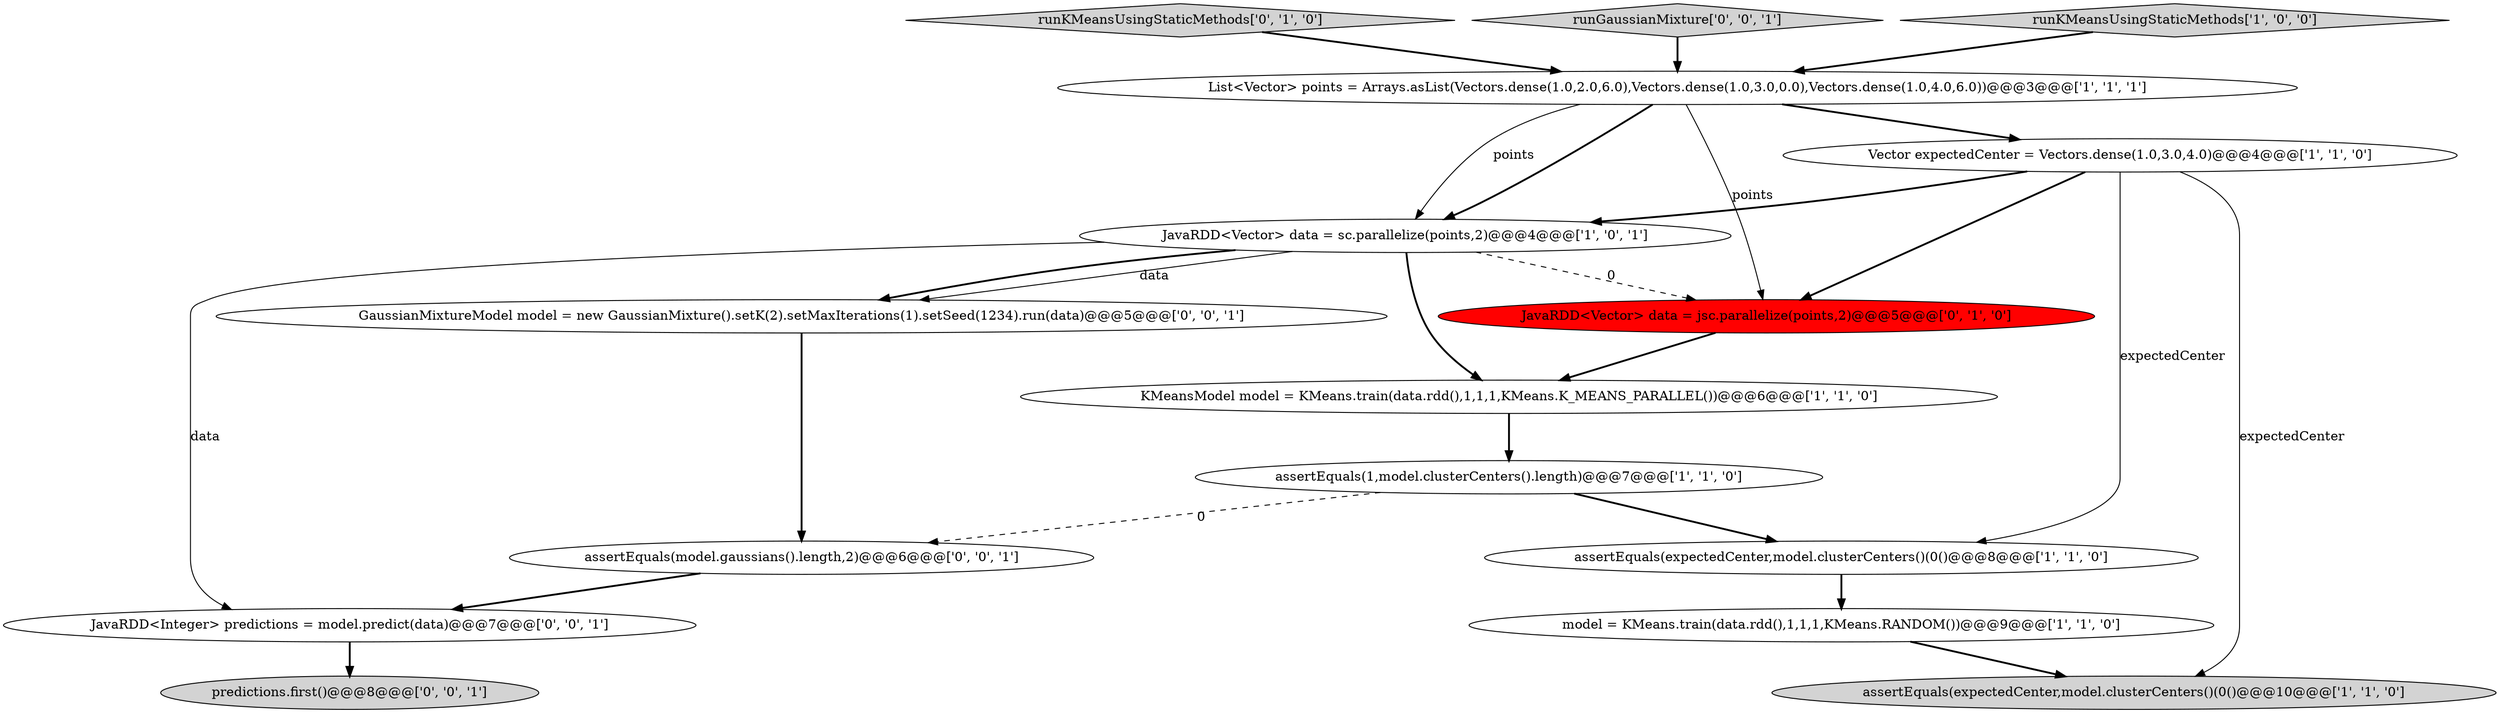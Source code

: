 digraph {
6 [style = filled, label = "JavaRDD<Vector> data = sc.parallelize(points,2)@@@4@@@['1', '0', '1']", fillcolor = white, shape = ellipse image = "AAA0AAABBB1BBB"];
13 [style = filled, label = "GaussianMixtureModel model = new GaussianMixture().setK(2).setMaxIterations(1).setSeed(1234).run(data)@@@5@@@['0', '0', '1']", fillcolor = white, shape = ellipse image = "AAA0AAABBB3BBB"];
2 [style = filled, label = "assertEquals(expectedCenter,model.clusterCenters()(0()@@@10@@@['1', '1', '0']", fillcolor = lightgray, shape = ellipse image = "AAA0AAABBB1BBB"];
1 [style = filled, label = "Vector expectedCenter = Vectors.dense(1.0,3.0,4.0)@@@4@@@['1', '1', '0']", fillcolor = white, shape = ellipse image = "AAA0AAABBB1BBB"];
9 [style = filled, label = "runKMeansUsingStaticMethods['0', '1', '0']", fillcolor = lightgray, shape = diamond image = "AAA0AAABBB2BBB"];
11 [style = filled, label = "JavaRDD<Integer> predictions = model.predict(data)@@@7@@@['0', '0', '1']", fillcolor = white, shape = ellipse image = "AAA0AAABBB3BBB"];
14 [style = filled, label = "predictions.first()@@@8@@@['0', '0', '1']", fillcolor = lightgray, shape = ellipse image = "AAA0AAABBB3BBB"];
0 [style = filled, label = "assertEquals(1,model.clusterCenters().length)@@@7@@@['1', '1', '0']", fillcolor = white, shape = ellipse image = "AAA0AAABBB1BBB"];
5 [style = filled, label = "assertEquals(expectedCenter,model.clusterCenters()(0()@@@8@@@['1', '1', '0']", fillcolor = white, shape = ellipse image = "AAA0AAABBB1BBB"];
7 [style = filled, label = "List<Vector> points = Arrays.asList(Vectors.dense(1.0,2.0,6.0),Vectors.dense(1.0,3.0,0.0),Vectors.dense(1.0,4.0,6.0))@@@3@@@['1', '1', '1']", fillcolor = white, shape = ellipse image = "AAA0AAABBB1BBB"];
10 [style = filled, label = "JavaRDD<Vector> data = jsc.parallelize(points,2)@@@5@@@['0', '1', '0']", fillcolor = red, shape = ellipse image = "AAA1AAABBB2BBB"];
12 [style = filled, label = "assertEquals(model.gaussians().length,2)@@@6@@@['0', '0', '1']", fillcolor = white, shape = ellipse image = "AAA0AAABBB3BBB"];
15 [style = filled, label = "runGaussianMixture['0', '0', '1']", fillcolor = lightgray, shape = diamond image = "AAA0AAABBB3BBB"];
3 [style = filled, label = "runKMeansUsingStaticMethods['1', '0', '0']", fillcolor = lightgray, shape = diamond image = "AAA0AAABBB1BBB"];
4 [style = filled, label = "model = KMeans.train(data.rdd(),1,1,1,KMeans.RANDOM())@@@9@@@['1', '1', '0']", fillcolor = white, shape = ellipse image = "AAA0AAABBB1BBB"];
8 [style = filled, label = "KMeansModel model = KMeans.train(data.rdd(),1,1,1,KMeans.K_MEANS_PARALLEL())@@@6@@@['1', '1', '0']", fillcolor = white, shape = ellipse image = "AAA0AAABBB1BBB"];
7->1 [style = bold, label=""];
15->7 [style = bold, label=""];
1->5 [style = solid, label="expectedCenter"];
11->14 [style = bold, label=""];
12->11 [style = bold, label=""];
6->11 [style = solid, label="data"];
4->2 [style = bold, label=""];
1->2 [style = solid, label="expectedCenter"];
0->12 [style = dashed, label="0"];
9->7 [style = bold, label=""];
6->10 [style = dashed, label="0"];
8->0 [style = bold, label=""];
1->6 [style = bold, label=""];
13->12 [style = bold, label=""];
6->13 [style = solid, label="data"];
10->8 [style = bold, label=""];
3->7 [style = bold, label=""];
7->10 [style = solid, label="points"];
6->13 [style = bold, label=""];
5->4 [style = bold, label=""];
7->6 [style = bold, label=""];
6->8 [style = bold, label=""];
7->6 [style = solid, label="points"];
1->10 [style = bold, label=""];
0->5 [style = bold, label=""];
}
